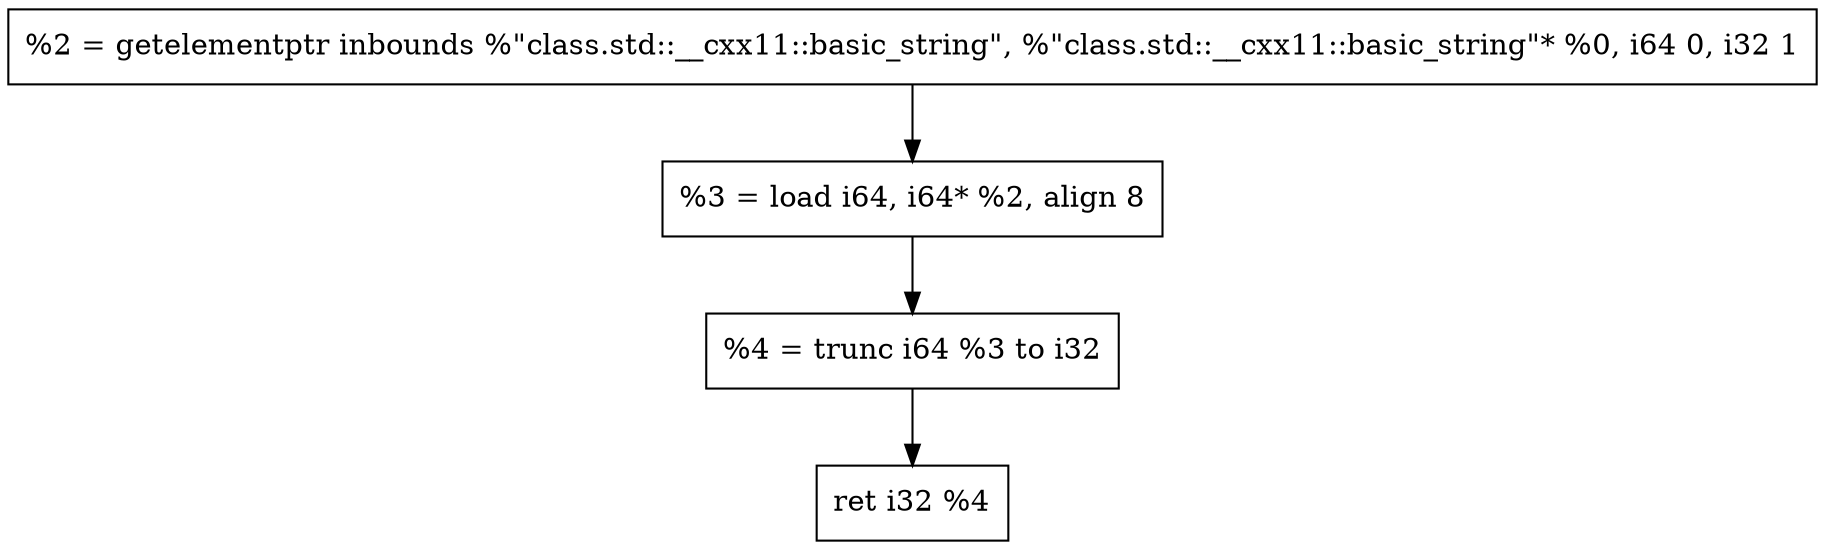 digraph "DFG for '_Z6strlenNSt7__cxx1112basic_stringIcSt11char_traitsIcESaIcEEE' function" {
 Node0x7f6ebf12c010[shape=record, label="  %2 = getelementptr inbounds %\"class.std::__cxx11::basic_string\", %\"class.std::__cxx11::basic_string\"* %0, i64 0, i32 1"];
 Node0x7f6ebf12c0a0[shape=record, label="  %3 = load i64, i64* %2, align 8"];
 Node0x7f6ebf12c130[shape=record, label="  %4 = trunc i64 %3 to i32"];
 Node0x7f6ebf12c1c0[shape=record, label="  ret i32 %4"];
 Node0x7f6ebf12c010 -> Node0x7f6ebf12c0a0
 Node0x7f6ebf12c0a0 -> Node0x7f6ebf12c130
 Node0x7f6ebf12c130 -> Node0x7f6ebf12c1c0
}